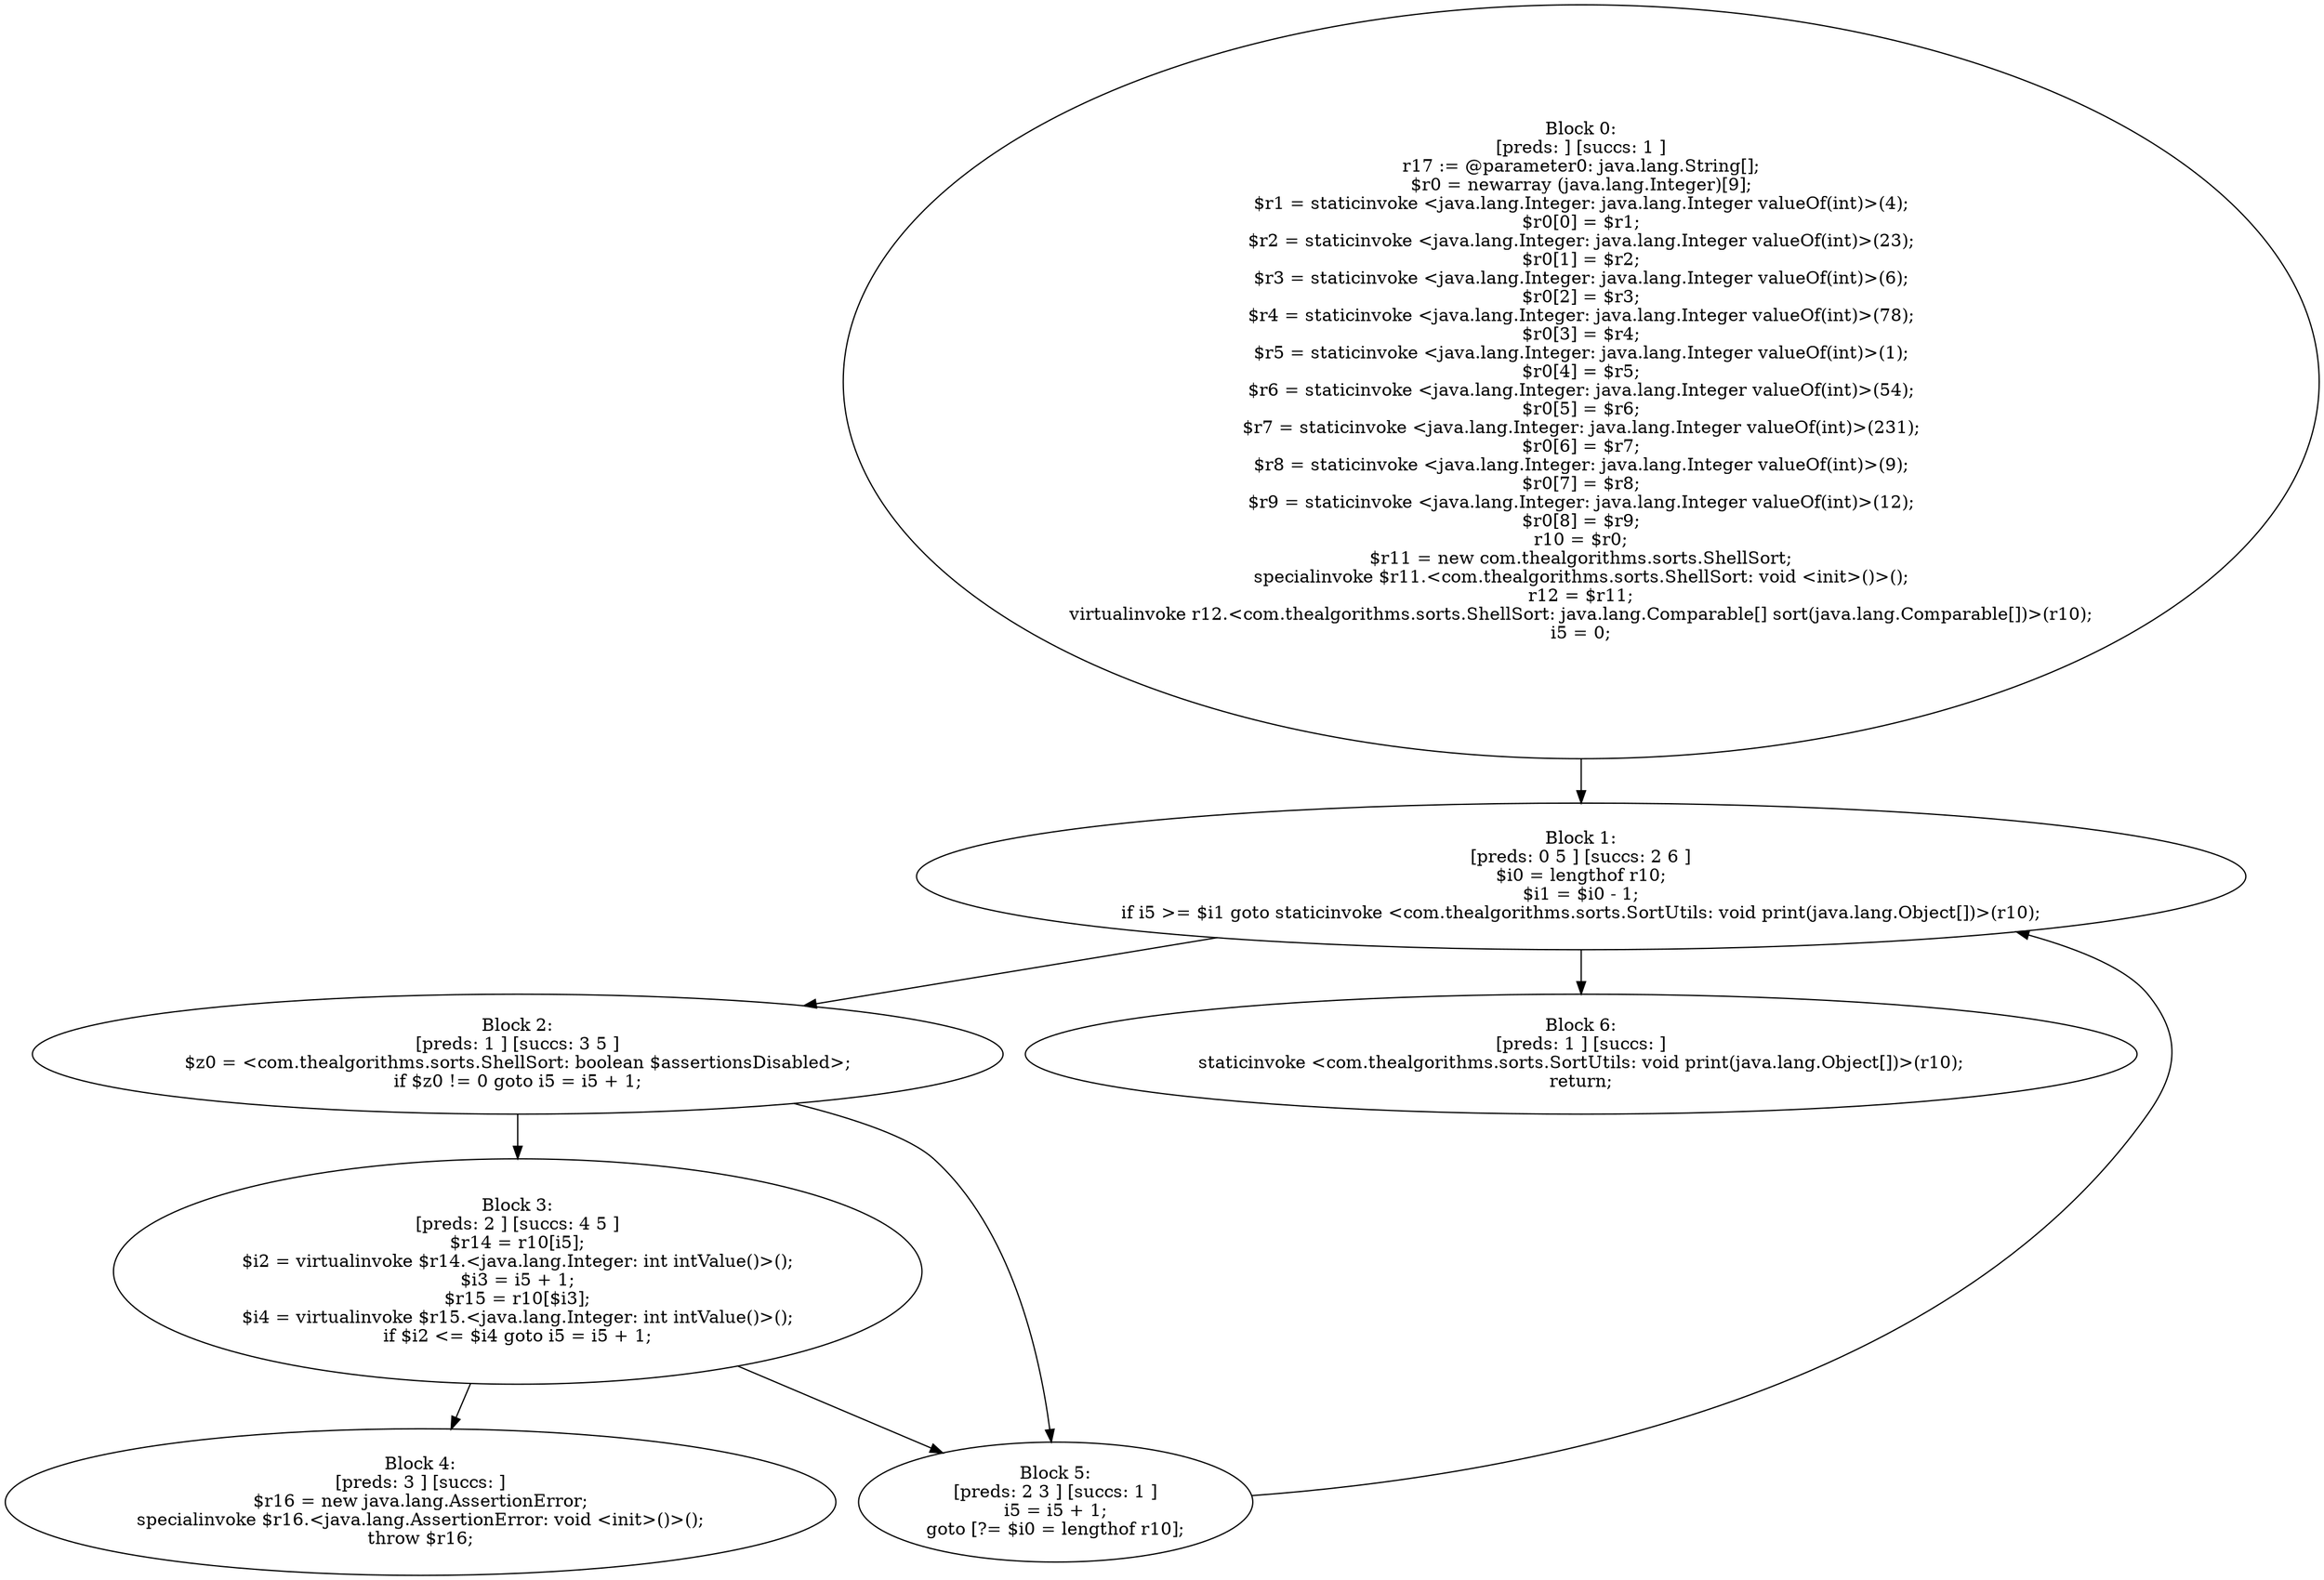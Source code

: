 digraph "unitGraph" {
    "Block 0:
[preds: ] [succs: 1 ]
r17 := @parameter0: java.lang.String[];
$r0 = newarray (java.lang.Integer)[9];
$r1 = staticinvoke <java.lang.Integer: java.lang.Integer valueOf(int)>(4);
$r0[0] = $r1;
$r2 = staticinvoke <java.lang.Integer: java.lang.Integer valueOf(int)>(23);
$r0[1] = $r2;
$r3 = staticinvoke <java.lang.Integer: java.lang.Integer valueOf(int)>(6);
$r0[2] = $r3;
$r4 = staticinvoke <java.lang.Integer: java.lang.Integer valueOf(int)>(78);
$r0[3] = $r4;
$r5 = staticinvoke <java.lang.Integer: java.lang.Integer valueOf(int)>(1);
$r0[4] = $r5;
$r6 = staticinvoke <java.lang.Integer: java.lang.Integer valueOf(int)>(54);
$r0[5] = $r6;
$r7 = staticinvoke <java.lang.Integer: java.lang.Integer valueOf(int)>(231);
$r0[6] = $r7;
$r8 = staticinvoke <java.lang.Integer: java.lang.Integer valueOf(int)>(9);
$r0[7] = $r8;
$r9 = staticinvoke <java.lang.Integer: java.lang.Integer valueOf(int)>(12);
$r0[8] = $r9;
r10 = $r0;
$r11 = new com.thealgorithms.sorts.ShellSort;
specialinvoke $r11.<com.thealgorithms.sorts.ShellSort: void <init>()>();
r12 = $r11;
virtualinvoke r12.<com.thealgorithms.sorts.ShellSort: java.lang.Comparable[] sort(java.lang.Comparable[])>(r10);
i5 = 0;
"
    "Block 1:
[preds: 0 5 ] [succs: 2 6 ]
$i0 = lengthof r10;
$i1 = $i0 - 1;
if i5 >= $i1 goto staticinvoke <com.thealgorithms.sorts.SortUtils: void print(java.lang.Object[])>(r10);
"
    "Block 2:
[preds: 1 ] [succs: 3 5 ]
$z0 = <com.thealgorithms.sorts.ShellSort: boolean $assertionsDisabled>;
if $z0 != 0 goto i5 = i5 + 1;
"
    "Block 3:
[preds: 2 ] [succs: 4 5 ]
$r14 = r10[i5];
$i2 = virtualinvoke $r14.<java.lang.Integer: int intValue()>();
$i3 = i5 + 1;
$r15 = r10[$i3];
$i4 = virtualinvoke $r15.<java.lang.Integer: int intValue()>();
if $i2 <= $i4 goto i5 = i5 + 1;
"
    "Block 4:
[preds: 3 ] [succs: ]
$r16 = new java.lang.AssertionError;
specialinvoke $r16.<java.lang.AssertionError: void <init>()>();
throw $r16;
"
    "Block 5:
[preds: 2 3 ] [succs: 1 ]
i5 = i5 + 1;
goto [?= $i0 = lengthof r10];
"
    "Block 6:
[preds: 1 ] [succs: ]
staticinvoke <com.thealgorithms.sorts.SortUtils: void print(java.lang.Object[])>(r10);
return;
"
    "Block 0:
[preds: ] [succs: 1 ]
r17 := @parameter0: java.lang.String[];
$r0 = newarray (java.lang.Integer)[9];
$r1 = staticinvoke <java.lang.Integer: java.lang.Integer valueOf(int)>(4);
$r0[0] = $r1;
$r2 = staticinvoke <java.lang.Integer: java.lang.Integer valueOf(int)>(23);
$r0[1] = $r2;
$r3 = staticinvoke <java.lang.Integer: java.lang.Integer valueOf(int)>(6);
$r0[2] = $r3;
$r4 = staticinvoke <java.lang.Integer: java.lang.Integer valueOf(int)>(78);
$r0[3] = $r4;
$r5 = staticinvoke <java.lang.Integer: java.lang.Integer valueOf(int)>(1);
$r0[4] = $r5;
$r6 = staticinvoke <java.lang.Integer: java.lang.Integer valueOf(int)>(54);
$r0[5] = $r6;
$r7 = staticinvoke <java.lang.Integer: java.lang.Integer valueOf(int)>(231);
$r0[6] = $r7;
$r8 = staticinvoke <java.lang.Integer: java.lang.Integer valueOf(int)>(9);
$r0[7] = $r8;
$r9 = staticinvoke <java.lang.Integer: java.lang.Integer valueOf(int)>(12);
$r0[8] = $r9;
r10 = $r0;
$r11 = new com.thealgorithms.sorts.ShellSort;
specialinvoke $r11.<com.thealgorithms.sorts.ShellSort: void <init>()>();
r12 = $r11;
virtualinvoke r12.<com.thealgorithms.sorts.ShellSort: java.lang.Comparable[] sort(java.lang.Comparable[])>(r10);
i5 = 0;
"->"Block 1:
[preds: 0 5 ] [succs: 2 6 ]
$i0 = lengthof r10;
$i1 = $i0 - 1;
if i5 >= $i1 goto staticinvoke <com.thealgorithms.sorts.SortUtils: void print(java.lang.Object[])>(r10);
";
    "Block 1:
[preds: 0 5 ] [succs: 2 6 ]
$i0 = lengthof r10;
$i1 = $i0 - 1;
if i5 >= $i1 goto staticinvoke <com.thealgorithms.sorts.SortUtils: void print(java.lang.Object[])>(r10);
"->"Block 2:
[preds: 1 ] [succs: 3 5 ]
$z0 = <com.thealgorithms.sorts.ShellSort: boolean $assertionsDisabled>;
if $z0 != 0 goto i5 = i5 + 1;
";
    "Block 1:
[preds: 0 5 ] [succs: 2 6 ]
$i0 = lengthof r10;
$i1 = $i0 - 1;
if i5 >= $i1 goto staticinvoke <com.thealgorithms.sorts.SortUtils: void print(java.lang.Object[])>(r10);
"->"Block 6:
[preds: 1 ] [succs: ]
staticinvoke <com.thealgorithms.sorts.SortUtils: void print(java.lang.Object[])>(r10);
return;
";
    "Block 2:
[preds: 1 ] [succs: 3 5 ]
$z0 = <com.thealgorithms.sorts.ShellSort: boolean $assertionsDisabled>;
if $z0 != 0 goto i5 = i5 + 1;
"->"Block 3:
[preds: 2 ] [succs: 4 5 ]
$r14 = r10[i5];
$i2 = virtualinvoke $r14.<java.lang.Integer: int intValue()>();
$i3 = i5 + 1;
$r15 = r10[$i3];
$i4 = virtualinvoke $r15.<java.lang.Integer: int intValue()>();
if $i2 <= $i4 goto i5 = i5 + 1;
";
    "Block 2:
[preds: 1 ] [succs: 3 5 ]
$z0 = <com.thealgorithms.sorts.ShellSort: boolean $assertionsDisabled>;
if $z0 != 0 goto i5 = i5 + 1;
"->"Block 5:
[preds: 2 3 ] [succs: 1 ]
i5 = i5 + 1;
goto [?= $i0 = lengthof r10];
";
    "Block 3:
[preds: 2 ] [succs: 4 5 ]
$r14 = r10[i5];
$i2 = virtualinvoke $r14.<java.lang.Integer: int intValue()>();
$i3 = i5 + 1;
$r15 = r10[$i3];
$i4 = virtualinvoke $r15.<java.lang.Integer: int intValue()>();
if $i2 <= $i4 goto i5 = i5 + 1;
"->"Block 4:
[preds: 3 ] [succs: ]
$r16 = new java.lang.AssertionError;
specialinvoke $r16.<java.lang.AssertionError: void <init>()>();
throw $r16;
";
    "Block 3:
[preds: 2 ] [succs: 4 5 ]
$r14 = r10[i5];
$i2 = virtualinvoke $r14.<java.lang.Integer: int intValue()>();
$i3 = i5 + 1;
$r15 = r10[$i3];
$i4 = virtualinvoke $r15.<java.lang.Integer: int intValue()>();
if $i2 <= $i4 goto i5 = i5 + 1;
"->"Block 5:
[preds: 2 3 ] [succs: 1 ]
i5 = i5 + 1;
goto [?= $i0 = lengthof r10];
";
    "Block 5:
[preds: 2 3 ] [succs: 1 ]
i5 = i5 + 1;
goto [?= $i0 = lengthof r10];
"->"Block 1:
[preds: 0 5 ] [succs: 2 6 ]
$i0 = lengthof r10;
$i1 = $i0 - 1;
if i5 >= $i1 goto staticinvoke <com.thealgorithms.sorts.SortUtils: void print(java.lang.Object[])>(r10);
";
}
